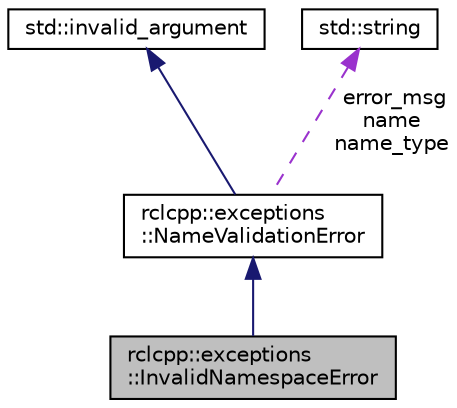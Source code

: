 digraph "rclcpp::exceptions::InvalidNamespaceError"
{
  edge [fontname="Helvetica",fontsize="10",labelfontname="Helvetica",labelfontsize="10"];
  node [fontname="Helvetica",fontsize="10",shape=record];
  Node3 [label="rclcpp::exceptions\l::InvalidNamespaceError",height=0.2,width=0.4,color="black", fillcolor="grey75", style="filled", fontcolor="black"];
  Node4 -> Node3 [dir="back",color="midnightblue",fontsize="10",style="solid",fontname="Helvetica"];
  Node4 [label="rclcpp::exceptions\l::NameValidationError",height=0.2,width=0.4,color="black", fillcolor="white", style="filled",URL="$classrclcpp_1_1exceptions_1_1NameValidationError.html",tooltip="Thrown when a any kind of name (node, namespace, topic, etc.) is invalid. "];
  Node5 -> Node4 [dir="back",color="midnightblue",fontsize="10",style="solid",fontname="Helvetica"];
  Node5 [label="std::invalid_argument",height=0.2,width=0.4,color="black", fillcolor="white", style="filled",URL="/home/developer/workspaces/docs_crystal/doxygen_tag_files/cppreference-doxygen-web.tag.xml$cpp/error/invalid_argument.html"];
  Node6 -> Node4 [dir="back",color="darkorchid3",fontsize="10",style="dashed",label=" error_msg\nname\nname_type" ,fontname="Helvetica"];
  Node6 [label="std::string",height=0.2,width=0.4,color="black", fillcolor="white", style="filled",URL="/home/developer/workspaces/docs_crystal/doxygen_tag_files/cppreference-doxygen-web.tag.xml$cpp/string/basic_string.html"];
}
